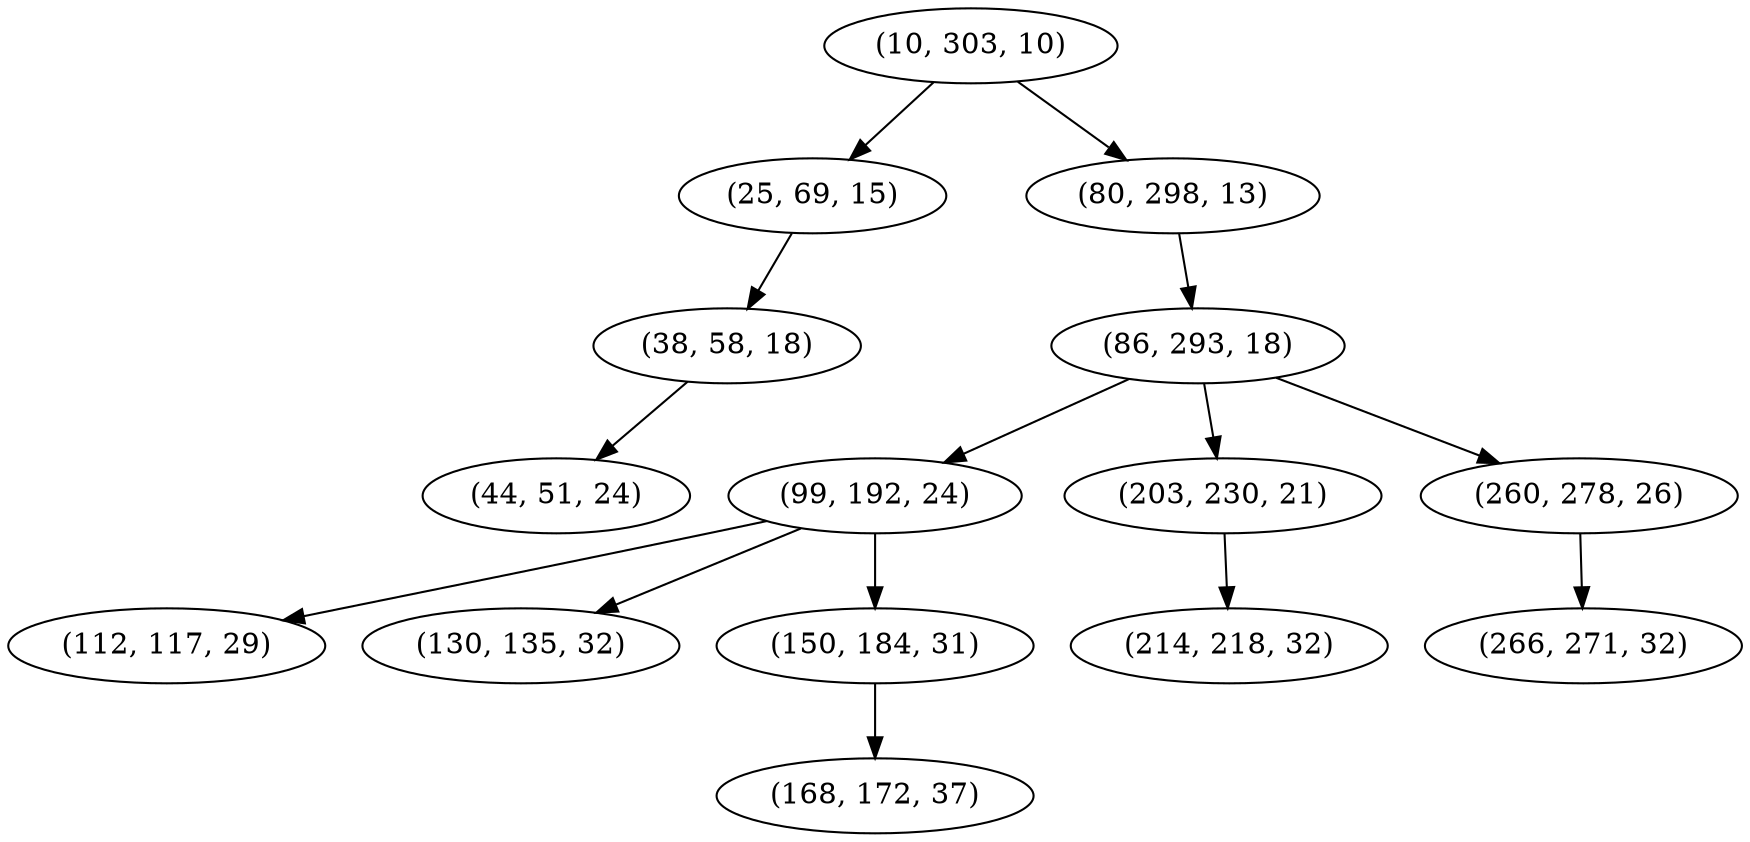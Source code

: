 digraph tree {
    "(10, 303, 10)";
    "(25, 69, 15)";
    "(38, 58, 18)";
    "(44, 51, 24)";
    "(80, 298, 13)";
    "(86, 293, 18)";
    "(99, 192, 24)";
    "(112, 117, 29)";
    "(130, 135, 32)";
    "(150, 184, 31)";
    "(168, 172, 37)";
    "(203, 230, 21)";
    "(214, 218, 32)";
    "(260, 278, 26)";
    "(266, 271, 32)";
    "(10, 303, 10)" -> "(25, 69, 15)";
    "(10, 303, 10)" -> "(80, 298, 13)";
    "(25, 69, 15)" -> "(38, 58, 18)";
    "(38, 58, 18)" -> "(44, 51, 24)";
    "(80, 298, 13)" -> "(86, 293, 18)";
    "(86, 293, 18)" -> "(99, 192, 24)";
    "(86, 293, 18)" -> "(203, 230, 21)";
    "(86, 293, 18)" -> "(260, 278, 26)";
    "(99, 192, 24)" -> "(112, 117, 29)";
    "(99, 192, 24)" -> "(130, 135, 32)";
    "(99, 192, 24)" -> "(150, 184, 31)";
    "(150, 184, 31)" -> "(168, 172, 37)";
    "(203, 230, 21)" -> "(214, 218, 32)";
    "(260, 278, 26)" -> "(266, 271, 32)";
}
